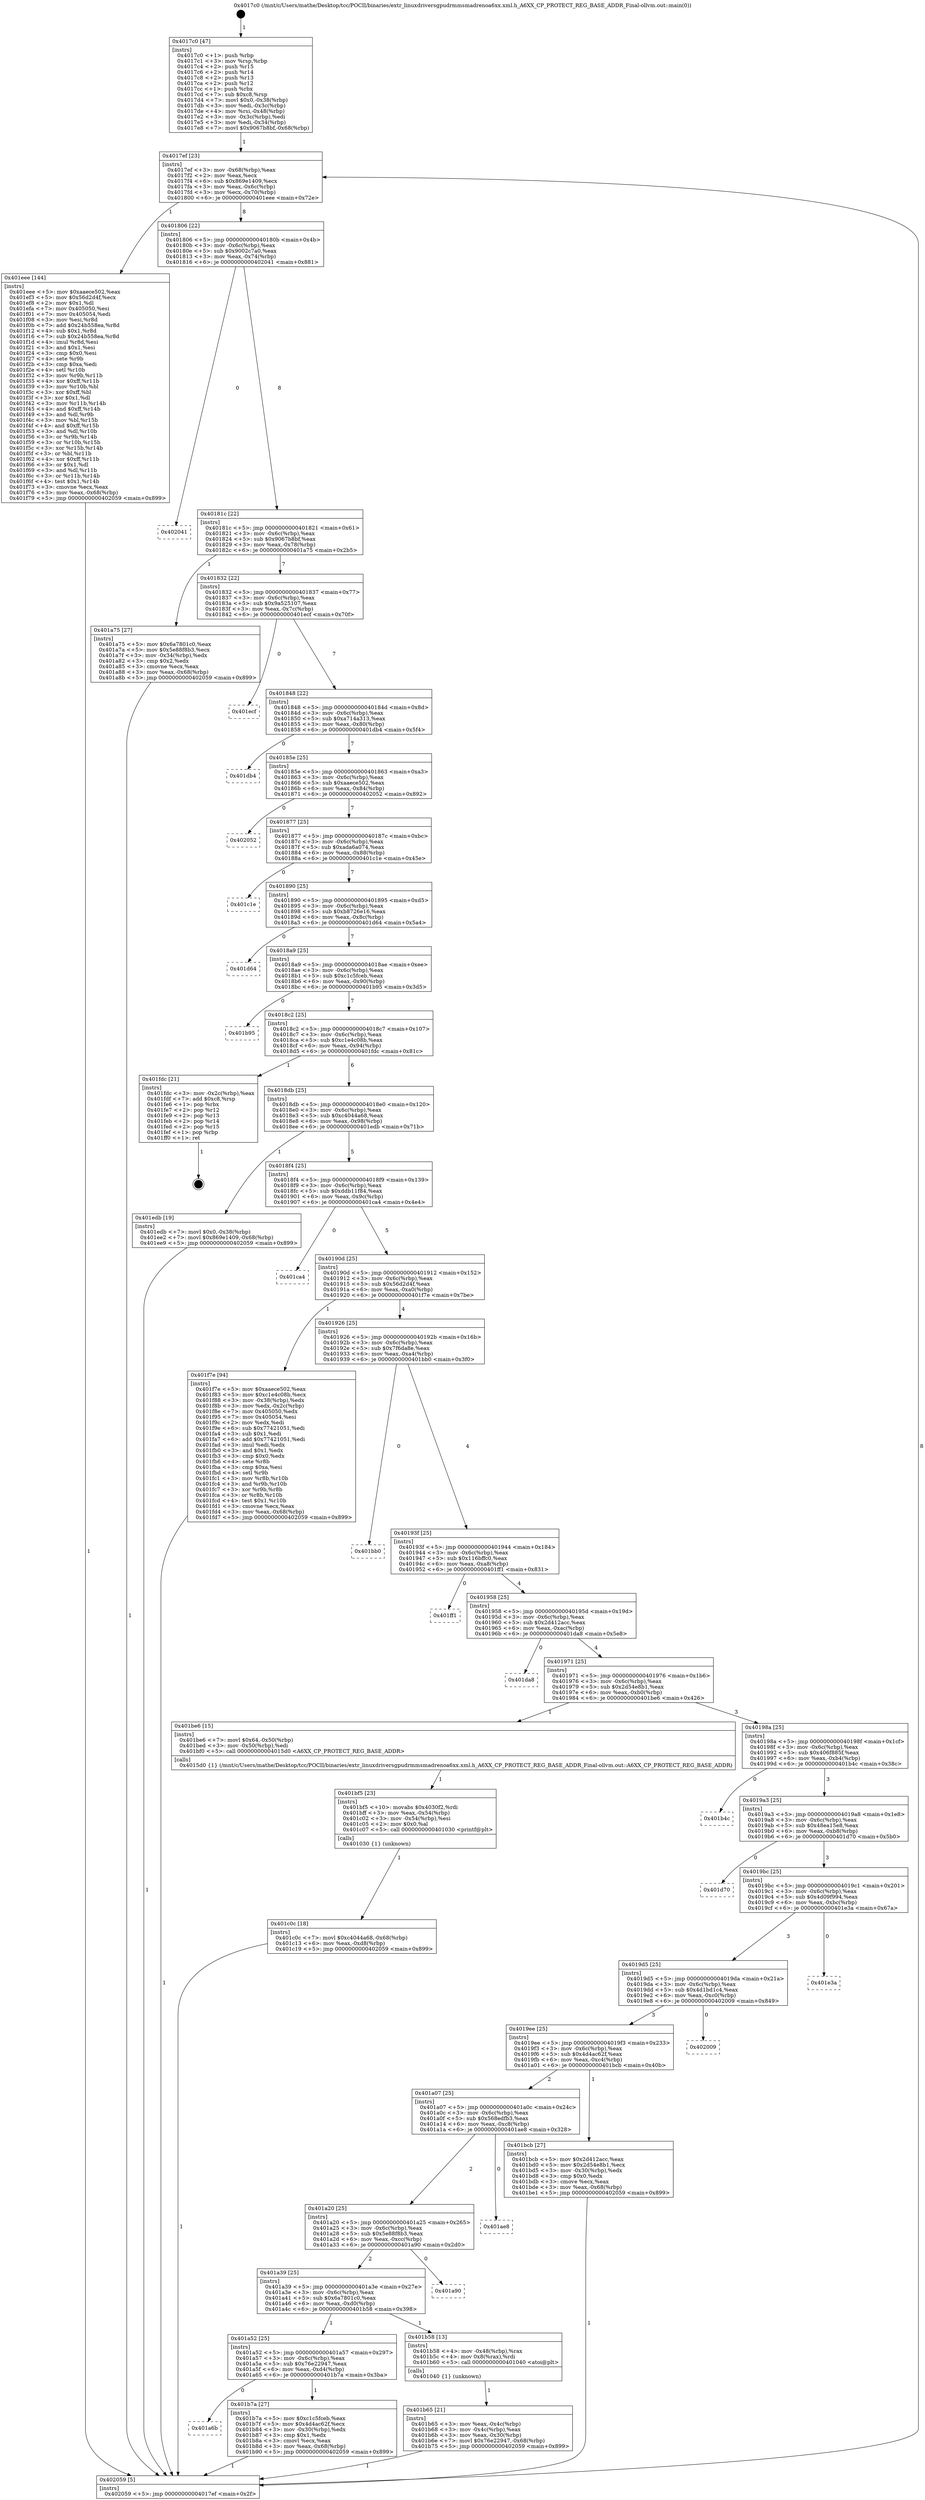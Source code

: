 digraph "0x4017c0" {
  label = "0x4017c0 (/mnt/c/Users/mathe/Desktop/tcc/POCII/binaries/extr_linuxdriversgpudrmmsmadrenoa6xx.xml.h_A6XX_CP_PROTECT_REG_BASE_ADDR_Final-ollvm.out::main(0))"
  labelloc = "t"
  node[shape=record]

  Entry [label="",width=0.3,height=0.3,shape=circle,fillcolor=black,style=filled]
  "0x4017ef" [label="{
     0x4017ef [23]\l
     | [instrs]\l
     &nbsp;&nbsp;0x4017ef \<+3\>: mov -0x68(%rbp),%eax\l
     &nbsp;&nbsp;0x4017f2 \<+2\>: mov %eax,%ecx\l
     &nbsp;&nbsp;0x4017f4 \<+6\>: sub $0x869e1409,%ecx\l
     &nbsp;&nbsp;0x4017fa \<+3\>: mov %eax,-0x6c(%rbp)\l
     &nbsp;&nbsp;0x4017fd \<+3\>: mov %ecx,-0x70(%rbp)\l
     &nbsp;&nbsp;0x401800 \<+6\>: je 0000000000401eee \<main+0x72e\>\l
  }"]
  "0x401eee" [label="{
     0x401eee [144]\l
     | [instrs]\l
     &nbsp;&nbsp;0x401eee \<+5\>: mov $0xaaece502,%eax\l
     &nbsp;&nbsp;0x401ef3 \<+5\>: mov $0x56d2d4f,%ecx\l
     &nbsp;&nbsp;0x401ef8 \<+2\>: mov $0x1,%dl\l
     &nbsp;&nbsp;0x401efa \<+7\>: mov 0x405050,%esi\l
     &nbsp;&nbsp;0x401f01 \<+7\>: mov 0x405054,%edi\l
     &nbsp;&nbsp;0x401f08 \<+3\>: mov %esi,%r8d\l
     &nbsp;&nbsp;0x401f0b \<+7\>: add $0x24b558ea,%r8d\l
     &nbsp;&nbsp;0x401f12 \<+4\>: sub $0x1,%r8d\l
     &nbsp;&nbsp;0x401f16 \<+7\>: sub $0x24b558ea,%r8d\l
     &nbsp;&nbsp;0x401f1d \<+4\>: imul %r8d,%esi\l
     &nbsp;&nbsp;0x401f21 \<+3\>: and $0x1,%esi\l
     &nbsp;&nbsp;0x401f24 \<+3\>: cmp $0x0,%esi\l
     &nbsp;&nbsp;0x401f27 \<+4\>: sete %r9b\l
     &nbsp;&nbsp;0x401f2b \<+3\>: cmp $0xa,%edi\l
     &nbsp;&nbsp;0x401f2e \<+4\>: setl %r10b\l
     &nbsp;&nbsp;0x401f32 \<+3\>: mov %r9b,%r11b\l
     &nbsp;&nbsp;0x401f35 \<+4\>: xor $0xff,%r11b\l
     &nbsp;&nbsp;0x401f39 \<+3\>: mov %r10b,%bl\l
     &nbsp;&nbsp;0x401f3c \<+3\>: xor $0xff,%bl\l
     &nbsp;&nbsp;0x401f3f \<+3\>: xor $0x1,%dl\l
     &nbsp;&nbsp;0x401f42 \<+3\>: mov %r11b,%r14b\l
     &nbsp;&nbsp;0x401f45 \<+4\>: and $0xff,%r14b\l
     &nbsp;&nbsp;0x401f49 \<+3\>: and %dl,%r9b\l
     &nbsp;&nbsp;0x401f4c \<+3\>: mov %bl,%r15b\l
     &nbsp;&nbsp;0x401f4f \<+4\>: and $0xff,%r15b\l
     &nbsp;&nbsp;0x401f53 \<+3\>: and %dl,%r10b\l
     &nbsp;&nbsp;0x401f56 \<+3\>: or %r9b,%r14b\l
     &nbsp;&nbsp;0x401f59 \<+3\>: or %r10b,%r15b\l
     &nbsp;&nbsp;0x401f5c \<+3\>: xor %r15b,%r14b\l
     &nbsp;&nbsp;0x401f5f \<+3\>: or %bl,%r11b\l
     &nbsp;&nbsp;0x401f62 \<+4\>: xor $0xff,%r11b\l
     &nbsp;&nbsp;0x401f66 \<+3\>: or $0x1,%dl\l
     &nbsp;&nbsp;0x401f69 \<+3\>: and %dl,%r11b\l
     &nbsp;&nbsp;0x401f6c \<+3\>: or %r11b,%r14b\l
     &nbsp;&nbsp;0x401f6f \<+4\>: test $0x1,%r14b\l
     &nbsp;&nbsp;0x401f73 \<+3\>: cmovne %ecx,%eax\l
     &nbsp;&nbsp;0x401f76 \<+3\>: mov %eax,-0x68(%rbp)\l
     &nbsp;&nbsp;0x401f79 \<+5\>: jmp 0000000000402059 \<main+0x899\>\l
  }"]
  "0x401806" [label="{
     0x401806 [22]\l
     | [instrs]\l
     &nbsp;&nbsp;0x401806 \<+5\>: jmp 000000000040180b \<main+0x4b\>\l
     &nbsp;&nbsp;0x40180b \<+3\>: mov -0x6c(%rbp),%eax\l
     &nbsp;&nbsp;0x40180e \<+5\>: sub $0x9002c7a0,%eax\l
     &nbsp;&nbsp;0x401813 \<+3\>: mov %eax,-0x74(%rbp)\l
     &nbsp;&nbsp;0x401816 \<+6\>: je 0000000000402041 \<main+0x881\>\l
  }"]
  Exit [label="",width=0.3,height=0.3,shape=circle,fillcolor=black,style=filled,peripheries=2]
  "0x402041" [label="{
     0x402041\l
  }", style=dashed]
  "0x40181c" [label="{
     0x40181c [22]\l
     | [instrs]\l
     &nbsp;&nbsp;0x40181c \<+5\>: jmp 0000000000401821 \<main+0x61\>\l
     &nbsp;&nbsp;0x401821 \<+3\>: mov -0x6c(%rbp),%eax\l
     &nbsp;&nbsp;0x401824 \<+5\>: sub $0x9067b8bf,%eax\l
     &nbsp;&nbsp;0x401829 \<+3\>: mov %eax,-0x78(%rbp)\l
     &nbsp;&nbsp;0x40182c \<+6\>: je 0000000000401a75 \<main+0x2b5\>\l
  }"]
  "0x401c0c" [label="{
     0x401c0c [18]\l
     | [instrs]\l
     &nbsp;&nbsp;0x401c0c \<+7\>: movl $0xc4044a68,-0x68(%rbp)\l
     &nbsp;&nbsp;0x401c13 \<+6\>: mov %eax,-0xd8(%rbp)\l
     &nbsp;&nbsp;0x401c19 \<+5\>: jmp 0000000000402059 \<main+0x899\>\l
  }"]
  "0x401a75" [label="{
     0x401a75 [27]\l
     | [instrs]\l
     &nbsp;&nbsp;0x401a75 \<+5\>: mov $0x6a7801c0,%eax\l
     &nbsp;&nbsp;0x401a7a \<+5\>: mov $0x5e88f8b3,%ecx\l
     &nbsp;&nbsp;0x401a7f \<+3\>: mov -0x34(%rbp),%edx\l
     &nbsp;&nbsp;0x401a82 \<+3\>: cmp $0x2,%edx\l
     &nbsp;&nbsp;0x401a85 \<+3\>: cmovne %ecx,%eax\l
     &nbsp;&nbsp;0x401a88 \<+3\>: mov %eax,-0x68(%rbp)\l
     &nbsp;&nbsp;0x401a8b \<+5\>: jmp 0000000000402059 \<main+0x899\>\l
  }"]
  "0x401832" [label="{
     0x401832 [22]\l
     | [instrs]\l
     &nbsp;&nbsp;0x401832 \<+5\>: jmp 0000000000401837 \<main+0x77\>\l
     &nbsp;&nbsp;0x401837 \<+3\>: mov -0x6c(%rbp),%eax\l
     &nbsp;&nbsp;0x40183a \<+5\>: sub $0x9a525107,%eax\l
     &nbsp;&nbsp;0x40183f \<+3\>: mov %eax,-0x7c(%rbp)\l
     &nbsp;&nbsp;0x401842 \<+6\>: je 0000000000401ecf \<main+0x70f\>\l
  }"]
  "0x402059" [label="{
     0x402059 [5]\l
     | [instrs]\l
     &nbsp;&nbsp;0x402059 \<+5\>: jmp 00000000004017ef \<main+0x2f\>\l
  }"]
  "0x4017c0" [label="{
     0x4017c0 [47]\l
     | [instrs]\l
     &nbsp;&nbsp;0x4017c0 \<+1\>: push %rbp\l
     &nbsp;&nbsp;0x4017c1 \<+3\>: mov %rsp,%rbp\l
     &nbsp;&nbsp;0x4017c4 \<+2\>: push %r15\l
     &nbsp;&nbsp;0x4017c6 \<+2\>: push %r14\l
     &nbsp;&nbsp;0x4017c8 \<+2\>: push %r13\l
     &nbsp;&nbsp;0x4017ca \<+2\>: push %r12\l
     &nbsp;&nbsp;0x4017cc \<+1\>: push %rbx\l
     &nbsp;&nbsp;0x4017cd \<+7\>: sub $0xc8,%rsp\l
     &nbsp;&nbsp;0x4017d4 \<+7\>: movl $0x0,-0x38(%rbp)\l
     &nbsp;&nbsp;0x4017db \<+3\>: mov %edi,-0x3c(%rbp)\l
     &nbsp;&nbsp;0x4017de \<+4\>: mov %rsi,-0x48(%rbp)\l
     &nbsp;&nbsp;0x4017e2 \<+3\>: mov -0x3c(%rbp),%edi\l
     &nbsp;&nbsp;0x4017e5 \<+3\>: mov %edi,-0x34(%rbp)\l
     &nbsp;&nbsp;0x4017e8 \<+7\>: movl $0x9067b8bf,-0x68(%rbp)\l
  }"]
  "0x401bf5" [label="{
     0x401bf5 [23]\l
     | [instrs]\l
     &nbsp;&nbsp;0x401bf5 \<+10\>: movabs $0x4030f2,%rdi\l
     &nbsp;&nbsp;0x401bff \<+3\>: mov %eax,-0x54(%rbp)\l
     &nbsp;&nbsp;0x401c02 \<+3\>: mov -0x54(%rbp),%esi\l
     &nbsp;&nbsp;0x401c05 \<+2\>: mov $0x0,%al\l
     &nbsp;&nbsp;0x401c07 \<+5\>: call 0000000000401030 \<printf@plt\>\l
     | [calls]\l
     &nbsp;&nbsp;0x401030 \{1\} (unknown)\l
  }"]
  "0x401ecf" [label="{
     0x401ecf\l
  }", style=dashed]
  "0x401848" [label="{
     0x401848 [22]\l
     | [instrs]\l
     &nbsp;&nbsp;0x401848 \<+5\>: jmp 000000000040184d \<main+0x8d\>\l
     &nbsp;&nbsp;0x40184d \<+3\>: mov -0x6c(%rbp),%eax\l
     &nbsp;&nbsp;0x401850 \<+5\>: sub $0xa714a313,%eax\l
     &nbsp;&nbsp;0x401855 \<+3\>: mov %eax,-0x80(%rbp)\l
     &nbsp;&nbsp;0x401858 \<+6\>: je 0000000000401db4 \<main+0x5f4\>\l
  }"]
  "0x401a6b" [label="{
     0x401a6b\l
  }", style=dashed]
  "0x401db4" [label="{
     0x401db4\l
  }", style=dashed]
  "0x40185e" [label="{
     0x40185e [25]\l
     | [instrs]\l
     &nbsp;&nbsp;0x40185e \<+5\>: jmp 0000000000401863 \<main+0xa3\>\l
     &nbsp;&nbsp;0x401863 \<+3\>: mov -0x6c(%rbp),%eax\l
     &nbsp;&nbsp;0x401866 \<+5\>: sub $0xaaece502,%eax\l
     &nbsp;&nbsp;0x40186b \<+6\>: mov %eax,-0x84(%rbp)\l
     &nbsp;&nbsp;0x401871 \<+6\>: je 0000000000402052 \<main+0x892\>\l
  }"]
  "0x401b7a" [label="{
     0x401b7a [27]\l
     | [instrs]\l
     &nbsp;&nbsp;0x401b7a \<+5\>: mov $0xc1c5fceb,%eax\l
     &nbsp;&nbsp;0x401b7f \<+5\>: mov $0x4d4ac62f,%ecx\l
     &nbsp;&nbsp;0x401b84 \<+3\>: mov -0x30(%rbp),%edx\l
     &nbsp;&nbsp;0x401b87 \<+3\>: cmp $0x1,%edx\l
     &nbsp;&nbsp;0x401b8a \<+3\>: cmovl %ecx,%eax\l
     &nbsp;&nbsp;0x401b8d \<+3\>: mov %eax,-0x68(%rbp)\l
     &nbsp;&nbsp;0x401b90 \<+5\>: jmp 0000000000402059 \<main+0x899\>\l
  }"]
  "0x402052" [label="{
     0x402052\l
  }", style=dashed]
  "0x401877" [label="{
     0x401877 [25]\l
     | [instrs]\l
     &nbsp;&nbsp;0x401877 \<+5\>: jmp 000000000040187c \<main+0xbc\>\l
     &nbsp;&nbsp;0x40187c \<+3\>: mov -0x6c(%rbp),%eax\l
     &nbsp;&nbsp;0x40187f \<+5\>: sub $0xada6a074,%eax\l
     &nbsp;&nbsp;0x401884 \<+6\>: mov %eax,-0x88(%rbp)\l
     &nbsp;&nbsp;0x40188a \<+6\>: je 0000000000401c1e \<main+0x45e\>\l
  }"]
  "0x401b65" [label="{
     0x401b65 [21]\l
     | [instrs]\l
     &nbsp;&nbsp;0x401b65 \<+3\>: mov %eax,-0x4c(%rbp)\l
     &nbsp;&nbsp;0x401b68 \<+3\>: mov -0x4c(%rbp),%eax\l
     &nbsp;&nbsp;0x401b6b \<+3\>: mov %eax,-0x30(%rbp)\l
     &nbsp;&nbsp;0x401b6e \<+7\>: movl $0x76e22947,-0x68(%rbp)\l
     &nbsp;&nbsp;0x401b75 \<+5\>: jmp 0000000000402059 \<main+0x899\>\l
  }"]
  "0x401c1e" [label="{
     0x401c1e\l
  }", style=dashed]
  "0x401890" [label="{
     0x401890 [25]\l
     | [instrs]\l
     &nbsp;&nbsp;0x401890 \<+5\>: jmp 0000000000401895 \<main+0xd5\>\l
     &nbsp;&nbsp;0x401895 \<+3\>: mov -0x6c(%rbp),%eax\l
     &nbsp;&nbsp;0x401898 \<+5\>: sub $0xb8726e16,%eax\l
     &nbsp;&nbsp;0x40189d \<+6\>: mov %eax,-0x8c(%rbp)\l
     &nbsp;&nbsp;0x4018a3 \<+6\>: je 0000000000401d64 \<main+0x5a4\>\l
  }"]
  "0x401a52" [label="{
     0x401a52 [25]\l
     | [instrs]\l
     &nbsp;&nbsp;0x401a52 \<+5\>: jmp 0000000000401a57 \<main+0x297\>\l
     &nbsp;&nbsp;0x401a57 \<+3\>: mov -0x6c(%rbp),%eax\l
     &nbsp;&nbsp;0x401a5a \<+5\>: sub $0x76e22947,%eax\l
     &nbsp;&nbsp;0x401a5f \<+6\>: mov %eax,-0xd4(%rbp)\l
     &nbsp;&nbsp;0x401a65 \<+6\>: je 0000000000401b7a \<main+0x3ba\>\l
  }"]
  "0x401d64" [label="{
     0x401d64\l
  }", style=dashed]
  "0x4018a9" [label="{
     0x4018a9 [25]\l
     | [instrs]\l
     &nbsp;&nbsp;0x4018a9 \<+5\>: jmp 00000000004018ae \<main+0xee\>\l
     &nbsp;&nbsp;0x4018ae \<+3\>: mov -0x6c(%rbp),%eax\l
     &nbsp;&nbsp;0x4018b1 \<+5\>: sub $0xc1c5fceb,%eax\l
     &nbsp;&nbsp;0x4018b6 \<+6\>: mov %eax,-0x90(%rbp)\l
     &nbsp;&nbsp;0x4018bc \<+6\>: je 0000000000401b95 \<main+0x3d5\>\l
  }"]
  "0x401b58" [label="{
     0x401b58 [13]\l
     | [instrs]\l
     &nbsp;&nbsp;0x401b58 \<+4\>: mov -0x48(%rbp),%rax\l
     &nbsp;&nbsp;0x401b5c \<+4\>: mov 0x8(%rax),%rdi\l
     &nbsp;&nbsp;0x401b60 \<+5\>: call 0000000000401040 \<atoi@plt\>\l
     | [calls]\l
     &nbsp;&nbsp;0x401040 \{1\} (unknown)\l
  }"]
  "0x401b95" [label="{
     0x401b95\l
  }", style=dashed]
  "0x4018c2" [label="{
     0x4018c2 [25]\l
     | [instrs]\l
     &nbsp;&nbsp;0x4018c2 \<+5\>: jmp 00000000004018c7 \<main+0x107\>\l
     &nbsp;&nbsp;0x4018c7 \<+3\>: mov -0x6c(%rbp),%eax\l
     &nbsp;&nbsp;0x4018ca \<+5\>: sub $0xc1e4c08b,%eax\l
     &nbsp;&nbsp;0x4018cf \<+6\>: mov %eax,-0x94(%rbp)\l
     &nbsp;&nbsp;0x4018d5 \<+6\>: je 0000000000401fdc \<main+0x81c\>\l
  }"]
  "0x401a39" [label="{
     0x401a39 [25]\l
     | [instrs]\l
     &nbsp;&nbsp;0x401a39 \<+5\>: jmp 0000000000401a3e \<main+0x27e\>\l
     &nbsp;&nbsp;0x401a3e \<+3\>: mov -0x6c(%rbp),%eax\l
     &nbsp;&nbsp;0x401a41 \<+5\>: sub $0x6a7801c0,%eax\l
     &nbsp;&nbsp;0x401a46 \<+6\>: mov %eax,-0xd0(%rbp)\l
     &nbsp;&nbsp;0x401a4c \<+6\>: je 0000000000401b58 \<main+0x398\>\l
  }"]
  "0x401fdc" [label="{
     0x401fdc [21]\l
     | [instrs]\l
     &nbsp;&nbsp;0x401fdc \<+3\>: mov -0x2c(%rbp),%eax\l
     &nbsp;&nbsp;0x401fdf \<+7\>: add $0xc8,%rsp\l
     &nbsp;&nbsp;0x401fe6 \<+1\>: pop %rbx\l
     &nbsp;&nbsp;0x401fe7 \<+2\>: pop %r12\l
     &nbsp;&nbsp;0x401fe9 \<+2\>: pop %r13\l
     &nbsp;&nbsp;0x401feb \<+2\>: pop %r14\l
     &nbsp;&nbsp;0x401fed \<+2\>: pop %r15\l
     &nbsp;&nbsp;0x401fef \<+1\>: pop %rbp\l
     &nbsp;&nbsp;0x401ff0 \<+1\>: ret\l
  }"]
  "0x4018db" [label="{
     0x4018db [25]\l
     | [instrs]\l
     &nbsp;&nbsp;0x4018db \<+5\>: jmp 00000000004018e0 \<main+0x120\>\l
     &nbsp;&nbsp;0x4018e0 \<+3\>: mov -0x6c(%rbp),%eax\l
     &nbsp;&nbsp;0x4018e3 \<+5\>: sub $0xc4044a68,%eax\l
     &nbsp;&nbsp;0x4018e8 \<+6\>: mov %eax,-0x98(%rbp)\l
     &nbsp;&nbsp;0x4018ee \<+6\>: je 0000000000401edb \<main+0x71b\>\l
  }"]
  "0x401a90" [label="{
     0x401a90\l
  }", style=dashed]
  "0x401edb" [label="{
     0x401edb [19]\l
     | [instrs]\l
     &nbsp;&nbsp;0x401edb \<+7\>: movl $0x0,-0x38(%rbp)\l
     &nbsp;&nbsp;0x401ee2 \<+7\>: movl $0x869e1409,-0x68(%rbp)\l
     &nbsp;&nbsp;0x401ee9 \<+5\>: jmp 0000000000402059 \<main+0x899\>\l
  }"]
  "0x4018f4" [label="{
     0x4018f4 [25]\l
     | [instrs]\l
     &nbsp;&nbsp;0x4018f4 \<+5\>: jmp 00000000004018f9 \<main+0x139\>\l
     &nbsp;&nbsp;0x4018f9 \<+3\>: mov -0x6c(%rbp),%eax\l
     &nbsp;&nbsp;0x4018fc \<+5\>: sub $0xddb11f84,%eax\l
     &nbsp;&nbsp;0x401901 \<+6\>: mov %eax,-0x9c(%rbp)\l
     &nbsp;&nbsp;0x401907 \<+6\>: je 0000000000401ca4 \<main+0x4e4\>\l
  }"]
  "0x401a20" [label="{
     0x401a20 [25]\l
     | [instrs]\l
     &nbsp;&nbsp;0x401a20 \<+5\>: jmp 0000000000401a25 \<main+0x265\>\l
     &nbsp;&nbsp;0x401a25 \<+3\>: mov -0x6c(%rbp),%eax\l
     &nbsp;&nbsp;0x401a28 \<+5\>: sub $0x5e88f8b3,%eax\l
     &nbsp;&nbsp;0x401a2d \<+6\>: mov %eax,-0xcc(%rbp)\l
     &nbsp;&nbsp;0x401a33 \<+6\>: je 0000000000401a90 \<main+0x2d0\>\l
  }"]
  "0x401ca4" [label="{
     0x401ca4\l
  }", style=dashed]
  "0x40190d" [label="{
     0x40190d [25]\l
     | [instrs]\l
     &nbsp;&nbsp;0x40190d \<+5\>: jmp 0000000000401912 \<main+0x152\>\l
     &nbsp;&nbsp;0x401912 \<+3\>: mov -0x6c(%rbp),%eax\l
     &nbsp;&nbsp;0x401915 \<+5\>: sub $0x56d2d4f,%eax\l
     &nbsp;&nbsp;0x40191a \<+6\>: mov %eax,-0xa0(%rbp)\l
     &nbsp;&nbsp;0x401920 \<+6\>: je 0000000000401f7e \<main+0x7be\>\l
  }"]
  "0x401ae8" [label="{
     0x401ae8\l
  }", style=dashed]
  "0x401f7e" [label="{
     0x401f7e [94]\l
     | [instrs]\l
     &nbsp;&nbsp;0x401f7e \<+5\>: mov $0xaaece502,%eax\l
     &nbsp;&nbsp;0x401f83 \<+5\>: mov $0xc1e4c08b,%ecx\l
     &nbsp;&nbsp;0x401f88 \<+3\>: mov -0x38(%rbp),%edx\l
     &nbsp;&nbsp;0x401f8b \<+3\>: mov %edx,-0x2c(%rbp)\l
     &nbsp;&nbsp;0x401f8e \<+7\>: mov 0x405050,%edx\l
     &nbsp;&nbsp;0x401f95 \<+7\>: mov 0x405054,%esi\l
     &nbsp;&nbsp;0x401f9c \<+2\>: mov %edx,%edi\l
     &nbsp;&nbsp;0x401f9e \<+6\>: sub $0x77421051,%edi\l
     &nbsp;&nbsp;0x401fa4 \<+3\>: sub $0x1,%edi\l
     &nbsp;&nbsp;0x401fa7 \<+6\>: add $0x77421051,%edi\l
     &nbsp;&nbsp;0x401fad \<+3\>: imul %edi,%edx\l
     &nbsp;&nbsp;0x401fb0 \<+3\>: and $0x1,%edx\l
     &nbsp;&nbsp;0x401fb3 \<+3\>: cmp $0x0,%edx\l
     &nbsp;&nbsp;0x401fb6 \<+4\>: sete %r8b\l
     &nbsp;&nbsp;0x401fba \<+3\>: cmp $0xa,%esi\l
     &nbsp;&nbsp;0x401fbd \<+4\>: setl %r9b\l
     &nbsp;&nbsp;0x401fc1 \<+3\>: mov %r8b,%r10b\l
     &nbsp;&nbsp;0x401fc4 \<+3\>: and %r9b,%r10b\l
     &nbsp;&nbsp;0x401fc7 \<+3\>: xor %r9b,%r8b\l
     &nbsp;&nbsp;0x401fca \<+3\>: or %r8b,%r10b\l
     &nbsp;&nbsp;0x401fcd \<+4\>: test $0x1,%r10b\l
     &nbsp;&nbsp;0x401fd1 \<+3\>: cmovne %ecx,%eax\l
     &nbsp;&nbsp;0x401fd4 \<+3\>: mov %eax,-0x68(%rbp)\l
     &nbsp;&nbsp;0x401fd7 \<+5\>: jmp 0000000000402059 \<main+0x899\>\l
  }"]
  "0x401926" [label="{
     0x401926 [25]\l
     | [instrs]\l
     &nbsp;&nbsp;0x401926 \<+5\>: jmp 000000000040192b \<main+0x16b\>\l
     &nbsp;&nbsp;0x40192b \<+3\>: mov -0x6c(%rbp),%eax\l
     &nbsp;&nbsp;0x40192e \<+5\>: sub $0x7f6da8e,%eax\l
     &nbsp;&nbsp;0x401933 \<+6\>: mov %eax,-0xa4(%rbp)\l
     &nbsp;&nbsp;0x401939 \<+6\>: je 0000000000401bb0 \<main+0x3f0\>\l
  }"]
  "0x401a07" [label="{
     0x401a07 [25]\l
     | [instrs]\l
     &nbsp;&nbsp;0x401a07 \<+5\>: jmp 0000000000401a0c \<main+0x24c\>\l
     &nbsp;&nbsp;0x401a0c \<+3\>: mov -0x6c(%rbp),%eax\l
     &nbsp;&nbsp;0x401a0f \<+5\>: sub $0x568edfb3,%eax\l
     &nbsp;&nbsp;0x401a14 \<+6\>: mov %eax,-0xc8(%rbp)\l
     &nbsp;&nbsp;0x401a1a \<+6\>: je 0000000000401ae8 \<main+0x328\>\l
  }"]
  "0x401bb0" [label="{
     0x401bb0\l
  }", style=dashed]
  "0x40193f" [label="{
     0x40193f [25]\l
     | [instrs]\l
     &nbsp;&nbsp;0x40193f \<+5\>: jmp 0000000000401944 \<main+0x184\>\l
     &nbsp;&nbsp;0x401944 \<+3\>: mov -0x6c(%rbp),%eax\l
     &nbsp;&nbsp;0x401947 \<+5\>: sub $0x116bffc0,%eax\l
     &nbsp;&nbsp;0x40194c \<+6\>: mov %eax,-0xa8(%rbp)\l
     &nbsp;&nbsp;0x401952 \<+6\>: je 0000000000401ff1 \<main+0x831\>\l
  }"]
  "0x401bcb" [label="{
     0x401bcb [27]\l
     | [instrs]\l
     &nbsp;&nbsp;0x401bcb \<+5\>: mov $0x2d412acc,%eax\l
     &nbsp;&nbsp;0x401bd0 \<+5\>: mov $0x2d54e8b1,%ecx\l
     &nbsp;&nbsp;0x401bd5 \<+3\>: mov -0x30(%rbp),%edx\l
     &nbsp;&nbsp;0x401bd8 \<+3\>: cmp $0x0,%edx\l
     &nbsp;&nbsp;0x401bdb \<+3\>: cmove %ecx,%eax\l
     &nbsp;&nbsp;0x401bde \<+3\>: mov %eax,-0x68(%rbp)\l
     &nbsp;&nbsp;0x401be1 \<+5\>: jmp 0000000000402059 \<main+0x899\>\l
  }"]
  "0x401ff1" [label="{
     0x401ff1\l
  }", style=dashed]
  "0x401958" [label="{
     0x401958 [25]\l
     | [instrs]\l
     &nbsp;&nbsp;0x401958 \<+5\>: jmp 000000000040195d \<main+0x19d\>\l
     &nbsp;&nbsp;0x40195d \<+3\>: mov -0x6c(%rbp),%eax\l
     &nbsp;&nbsp;0x401960 \<+5\>: sub $0x2d412acc,%eax\l
     &nbsp;&nbsp;0x401965 \<+6\>: mov %eax,-0xac(%rbp)\l
     &nbsp;&nbsp;0x40196b \<+6\>: je 0000000000401da8 \<main+0x5e8\>\l
  }"]
  "0x4019ee" [label="{
     0x4019ee [25]\l
     | [instrs]\l
     &nbsp;&nbsp;0x4019ee \<+5\>: jmp 00000000004019f3 \<main+0x233\>\l
     &nbsp;&nbsp;0x4019f3 \<+3\>: mov -0x6c(%rbp),%eax\l
     &nbsp;&nbsp;0x4019f6 \<+5\>: sub $0x4d4ac62f,%eax\l
     &nbsp;&nbsp;0x4019fb \<+6\>: mov %eax,-0xc4(%rbp)\l
     &nbsp;&nbsp;0x401a01 \<+6\>: je 0000000000401bcb \<main+0x40b\>\l
  }"]
  "0x401da8" [label="{
     0x401da8\l
  }", style=dashed]
  "0x401971" [label="{
     0x401971 [25]\l
     | [instrs]\l
     &nbsp;&nbsp;0x401971 \<+5\>: jmp 0000000000401976 \<main+0x1b6\>\l
     &nbsp;&nbsp;0x401976 \<+3\>: mov -0x6c(%rbp),%eax\l
     &nbsp;&nbsp;0x401979 \<+5\>: sub $0x2d54e8b1,%eax\l
     &nbsp;&nbsp;0x40197e \<+6\>: mov %eax,-0xb0(%rbp)\l
     &nbsp;&nbsp;0x401984 \<+6\>: je 0000000000401be6 \<main+0x426\>\l
  }"]
  "0x402009" [label="{
     0x402009\l
  }", style=dashed]
  "0x401be6" [label="{
     0x401be6 [15]\l
     | [instrs]\l
     &nbsp;&nbsp;0x401be6 \<+7\>: movl $0x64,-0x50(%rbp)\l
     &nbsp;&nbsp;0x401bed \<+3\>: mov -0x50(%rbp),%edi\l
     &nbsp;&nbsp;0x401bf0 \<+5\>: call 00000000004015d0 \<A6XX_CP_PROTECT_REG_BASE_ADDR\>\l
     | [calls]\l
     &nbsp;&nbsp;0x4015d0 \{1\} (/mnt/c/Users/mathe/Desktop/tcc/POCII/binaries/extr_linuxdriversgpudrmmsmadrenoa6xx.xml.h_A6XX_CP_PROTECT_REG_BASE_ADDR_Final-ollvm.out::A6XX_CP_PROTECT_REG_BASE_ADDR)\l
  }"]
  "0x40198a" [label="{
     0x40198a [25]\l
     | [instrs]\l
     &nbsp;&nbsp;0x40198a \<+5\>: jmp 000000000040198f \<main+0x1cf\>\l
     &nbsp;&nbsp;0x40198f \<+3\>: mov -0x6c(%rbp),%eax\l
     &nbsp;&nbsp;0x401992 \<+5\>: sub $0x406f885f,%eax\l
     &nbsp;&nbsp;0x401997 \<+6\>: mov %eax,-0xb4(%rbp)\l
     &nbsp;&nbsp;0x40199d \<+6\>: je 0000000000401b4c \<main+0x38c\>\l
  }"]
  "0x4019d5" [label="{
     0x4019d5 [25]\l
     | [instrs]\l
     &nbsp;&nbsp;0x4019d5 \<+5\>: jmp 00000000004019da \<main+0x21a\>\l
     &nbsp;&nbsp;0x4019da \<+3\>: mov -0x6c(%rbp),%eax\l
     &nbsp;&nbsp;0x4019dd \<+5\>: sub $0x4d1bd1c4,%eax\l
     &nbsp;&nbsp;0x4019e2 \<+6\>: mov %eax,-0xc0(%rbp)\l
     &nbsp;&nbsp;0x4019e8 \<+6\>: je 0000000000402009 \<main+0x849\>\l
  }"]
  "0x401b4c" [label="{
     0x401b4c\l
  }", style=dashed]
  "0x4019a3" [label="{
     0x4019a3 [25]\l
     | [instrs]\l
     &nbsp;&nbsp;0x4019a3 \<+5\>: jmp 00000000004019a8 \<main+0x1e8\>\l
     &nbsp;&nbsp;0x4019a8 \<+3\>: mov -0x6c(%rbp),%eax\l
     &nbsp;&nbsp;0x4019ab \<+5\>: sub $0x48ea15e8,%eax\l
     &nbsp;&nbsp;0x4019b0 \<+6\>: mov %eax,-0xb8(%rbp)\l
     &nbsp;&nbsp;0x4019b6 \<+6\>: je 0000000000401d70 \<main+0x5b0\>\l
  }"]
  "0x401e3a" [label="{
     0x401e3a\l
  }", style=dashed]
  "0x401d70" [label="{
     0x401d70\l
  }", style=dashed]
  "0x4019bc" [label="{
     0x4019bc [25]\l
     | [instrs]\l
     &nbsp;&nbsp;0x4019bc \<+5\>: jmp 00000000004019c1 \<main+0x201\>\l
     &nbsp;&nbsp;0x4019c1 \<+3\>: mov -0x6c(%rbp),%eax\l
     &nbsp;&nbsp;0x4019c4 \<+5\>: sub $0x4d09f994,%eax\l
     &nbsp;&nbsp;0x4019c9 \<+6\>: mov %eax,-0xbc(%rbp)\l
     &nbsp;&nbsp;0x4019cf \<+6\>: je 0000000000401e3a \<main+0x67a\>\l
  }"]
  Entry -> "0x4017c0" [label=" 1"]
  "0x4017ef" -> "0x401eee" [label=" 1"]
  "0x4017ef" -> "0x401806" [label=" 8"]
  "0x401fdc" -> Exit [label=" 1"]
  "0x401806" -> "0x402041" [label=" 0"]
  "0x401806" -> "0x40181c" [label=" 8"]
  "0x401f7e" -> "0x402059" [label=" 1"]
  "0x40181c" -> "0x401a75" [label=" 1"]
  "0x40181c" -> "0x401832" [label=" 7"]
  "0x401a75" -> "0x402059" [label=" 1"]
  "0x4017c0" -> "0x4017ef" [label=" 1"]
  "0x402059" -> "0x4017ef" [label=" 8"]
  "0x401eee" -> "0x402059" [label=" 1"]
  "0x401832" -> "0x401ecf" [label=" 0"]
  "0x401832" -> "0x401848" [label=" 7"]
  "0x401edb" -> "0x402059" [label=" 1"]
  "0x401848" -> "0x401db4" [label=" 0"]
  "0x401848" -> "0x40185e" [label=" 7"]
  "0x401c0c" -> "0x402059" [label=" 1"]
  "0x40185e" -> "0x402052" [label=" 0"]
  "0x40185e" -> "0x401877" [label=" 7"]
  "0x401bf5" -> "0x401c0c" [label=" 1"]
  "0x401877" -> "0x401c1e" [label=" 0"]
  "0x401877" -> "0x401890" [label=" 7"]
  "0x401bcb" -> "0x402059" [label=" 1"]
  "0x401890" -> "0x401d64" [label=" 0"]
  "0x401890" -> "0x4018a9" [label=" 7"]
  "0x401b7a" -> "0x402059" [label=" 1"]
  "0x4018a9" -> "0x401b95" [label=" 0"]
  "0x4018a9" -> "0x4018c2" [label=" 7"]
  "0x401a52" -> "0x401a6b" [label=" 0"]
  "0x4018c2" -> "0x401fdc" [label=" 1"]
  "0x4018c2" -> "0x4018db" [label=" 6"]
  "0x401be6" -> "0x401bf5" [label=" 1"]
  "0x4018db" -> "0x401edb" [label=" 1"]
  "0x4018db" -> "0x4018f4" [label=" 5"]
  "0x401b65" -> "0x402059" [label=" 1"]
  "0x4018f4" -> "0x401ca4" [label=" 0"]
  "0x4018f4" -> "0x40190d" [label=" 5"]
  "0x401a39" -> "0x401a52" [label=" 1"]
  "0x40190d" -> "0x401f7e" [label=" 1"]
  "0x40190d" -> "0x401926" [label=" 4"]
  "0x401a39" -> "0x401b58" [label=" 1"]
  "0x401926" -> "0x401bb0" [label=" 0"]
  "0x401926" -> "0x40193f" [label=" 4"]
  "0x401a20" -> "0x401a39" [label=" 2"]
  "0x40193f" -> "0x401ff1" [label=" 0"]
  "0x40193f" -> "0x401958" [label=" 4"]
  "0x401a20" -> "0x401a90" [label=" 0"]
  "0x401958" -> "0x401da8" [label=" 0"]
  "0x401958" -> "0x401971" [label=" 4"]
  "0x401a07" -> "0x401a20" [label=" 2"]
  "0x401971" -> "0x401be6" [label=" 1"]
  "0x401971" -> "0x40198a" [label=" 3"]
  "0x401a07" -> "0x401ae8" [label=" 0"]
  "0x40198a" -> "0x401b4c" [label=" 0"]
  "0x40198a" -> "0x4019a3" [label=" 3"]
  "0x4019ee" -> "0x401a07" [label=" 2"]
  "0x4019a3" -> "0x401d70" [label=" 0"]
  "0x4019a3" -> "0x4019bc" [label=" 3"]
  "0x4019ee" -> "0x401bcb" [label=" 1"]
  "0x4019bc" -> "0x401e3a" [label=" 0"]
  "0x4019bc" -> "0x4019d5" [label=" 3"]
  "0x401a52" -> "0x401b7a" [label=" 1"]
  "0x4019d5" -> "0x402009" [label=" 0"]
  "0x4019d5" -> "0x4019ee" [label=" 3"]
  "0x401b58" -> "0x401b65" [label=" 1"]
}
